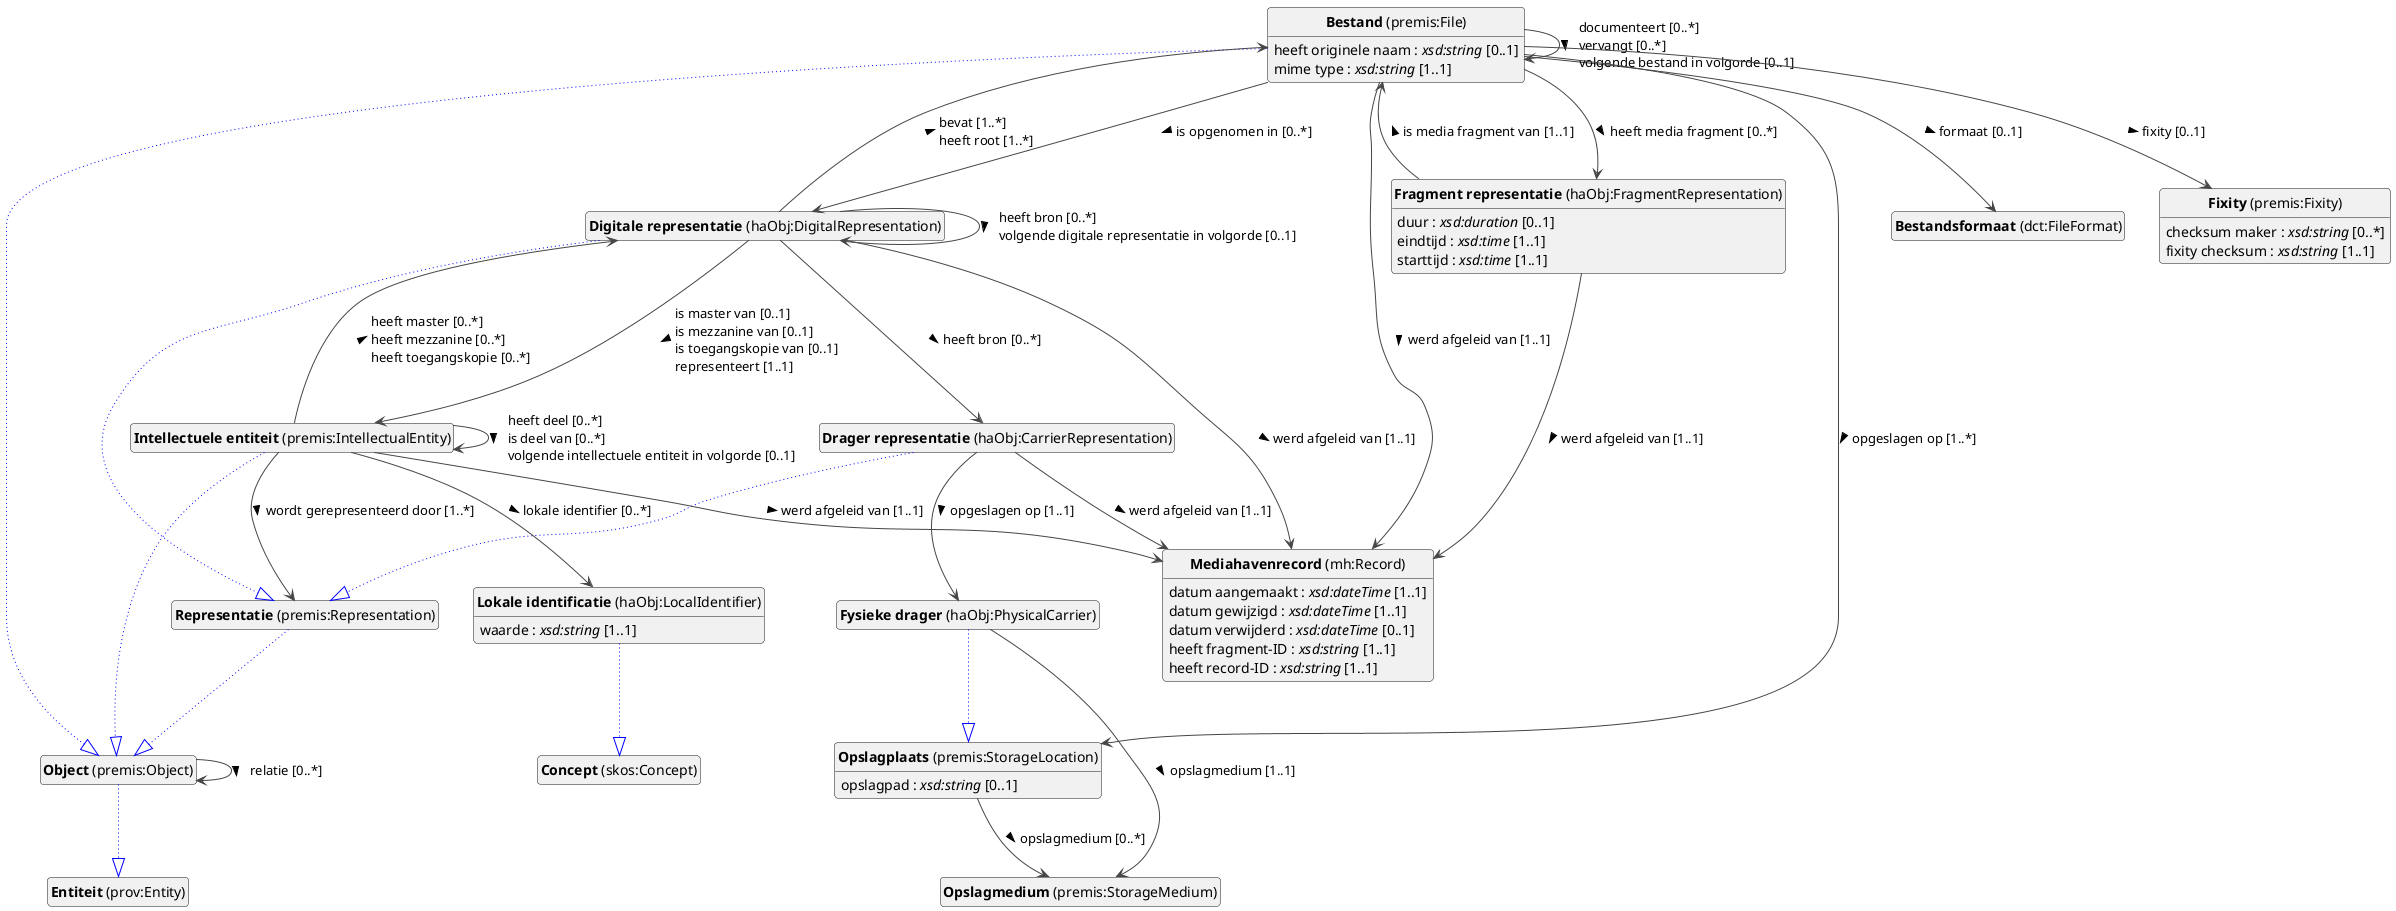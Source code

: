 @startuml
!theme vibrant
skinparam classFontSize 14
!define LIGHTORANGE
skinparam componentStyle uml2
skinparam wrapMessageWidth 1000
skinparam wrapWidth 1000
' skinparam ArrowColor #Maroon
' Remove shadows
skinparam shadowing false
'skinparam linetype polyline
skinparam ArrowMessageAlignment left
top to bottom direction


class "<b>Bestand</b> (premis:File)" as premis_File [[#premis%3AFile]]
class "<b>Object</b> (premis:Object)" as premis_Object [[#premis%3AObject]]
class "<b>Bestandsformaat</b> (dct:FileFormat)" as dct_FileFormat [[#dct%3AFileFormat]]
class "<b>Digitale representatie</b> (haObj:DigitalRepresentation)" as haObj_DigitalRepresentation [[#haObj%3ADigitalRepresentation]]
class "<b>Representatie</b> (premis:Representation)" as premis_Representation [[#premis%3ARepresentation]]
class "<b>Drager representatie</b> (haObj:CarrierRepresentation)" as haObj_CarrierRepresentation [[#haObj%3ACarrierRepresentation]]
class "<b>Representatie</b> (premis:Representation)" as premis_Representation [[#premis%3ARepresentation]]
class "<b>Fixity</b> (premis:Fixity)" as premis_Fixity [[#premis%3AFixity]]
class "<b>Fragment representatie</b> (haObj:FragmentRepresentation)" as haObj_FragmentRepresentation [[#haObj%3AFragmentRepresentation]]
class "<b>Fysieke drager</b> (haObj:PhysicalCarrier)" as haObj_PhysicalCarrier [[#haObj%3APhysicalCarrier]]
class "<b>Opslagplaats</b> (premis:StorageLocation)" as premis_StorageLocation [[#premis%3AStorageLocation]]
class "<b>Intellectuele entiteit</b> (premis:IntellectualEntity)" as premis_IntellectualEntity [[#premis%3AIntellectualEntity]]
class "<b>Object</b> (premis:Object)" as premis_Object [[#premis%3AObject]]
class "<b>Lokale identificatie</b> (haObj:LocalIdentifier)" as haObj_LocalIdentifier [[#haObj%3ALocalIdentifier]]
class "<b>Concept</b> (skos:Concept)" as skos_Concept [[#skos%3AConcept]]
class "<b>Mediahavenrecord</b> (mh:Record)" as mh_Record [[#mh%3ARecord]]
class "<b>Object</b> (premis:Object)" as premis_Object [[#premis%3AObject]]
class "<b>Entiteit</b> (prov:Entity)" as prov_Entity [[#prov%3AEntity]]
class "<b>Opslagmedium</b> (premis:StorageMedium)" as premis_StorageMedium [[#premis%3AStorageMedium]]
class "<b>Opslagplaats</b> (premis:StorageLocation)" as premis_StorageLocation [[#premis%3AStorageLocation]]
class "<b>Representatie</b> (premis:Representation)" as premis_Representation [[#premis%3ARepresentation]]
class "<b>Object</b> (premis:Object)" as premis_Object [[#premis%3AObject]]

premis_File --|> premis_Object #blue;line.dotted;text:blue

premis_File : heeft (bestands)grootte : <i>xsd:nonNegativeInteger</i> [1..1]
premis_File : heeft originele naam : <i>xsd:string</i> [0..1]
premis_File : mime type : <i>xsd:string</i> [1..1]
premis_File --> dct_FileFormat :formaat [0..1]  > 
premis_File --> haObj_DigitalRepresentation :is opgenomen in [0..*]  > 
premis_File --> haObj_FragmentRepresentation :heeft media fragment [0..*]  > 
premis_File --> mh_Record :werd afgeleid van [1..1]  > 
premis_File --> premis_File :documenteert [0..*]  \lvervangt [0..*]  \lvolgende bestand in volgorde [0..1]  > 
premis_File --> premis_Fixity :fixity [0..1]  > 
premis_File --> premis_StorageLocation :opgeslagen op [1..*]  > 





haObj_DigitalRepresentation --|> premis_Representation #blue;line.dotted;text:blue

haObj_DigitalRepresentation --> haObj_CarrierRepresentation :heeft bron [0..*]  > 
haObj_DigitalRepresentation --> haObj_DigitalRepresentation :heeft bron [0..*]  \lvolgende digitale representatie in volgorde [0..1]  > 
haObj_DigitalRepresentation --> mh_Record :werd afgeleid van [1..1]  > 
haObj_DigitalRepresentation --> premis_File :bevat [1..*]  \lheeft root [1..*]  > 
haObj_DigitalRepresentation --> premis_IntellectualEntity :is master van [0..1]  \lis mezzanine van [0..1]  \lis toegangskopie van [0..1]  \lrepresenteert [1..1]  > 

haObj_CarrierRepresentation --|> premis_Representation #blue;line.dotted;text:blue

haObj_CarrierRepresentation --> haObj_PhysicalCarrier :opgeslagen op [1..1]  > 
haObj_CarrierRepresentation --> mh_Record :werd afgeleid van [1..1]  > 


premis_Fixity : checksum maker : <i>xsd:string</i> [0..*]
premis_Fixity : fixity checksum : <i>xsd:string</i> [1..1]



haObj_FragmentRepresentation : duur : <i>xsd:duration</i> [0..1]
haObj_FragmentRepresentation : eindtijd : <i>xsd:time</i> [1..1]
haObj_FragmentRepresentation : starttijd : <i>xsd:time</i> [1..1]
haObj_FragmentRepresentation --> mh_Record :werd afgeleid van [1..1]  > 
haObj_FragmentRepresentation --> premis_File :is media fragment van [1..1]  > 



haObj_PhysicalCarrier --|> premis_StorageLocation #blue;line.dotted;text:blue

haObj_PhysicalCarrier --> premis_StorageMedium :opslagmedium [1..1]  > 

premis_IntellectualEntity --|> premis_Object #blue;line.dotted;text:blue

premis_IntellectualEntity --> haObj_DigitalRepresentation :heeft master [0..*]  \lheeft mezzanine [0..*]  \lheeft toegangskopie [0..*]  > 
premis_IntellectualEntity --> haObj_LocalIdentifier :lokale identifier [0..*]  > 
premis_IntellectualEntity --> mh_Record :werd afgeleid van [1..1]  > 
premis_IntellectualEntity --> premis_IntellectualEntity :heeft deel [0..*]  \lis deel van [0..*]  \lvolgende intellectuele entiteit in volgorde [0..1]  > 
premis_IntellectualEntity --> premis_Representation :wordt gerepresenteerd door [1..*]  > 

haObj_LocalIdentifier --|> skos_Concept #blue;line.dotted;text:blue

haObj_LocalIdentifier : waarde : <i>xsd:string</i> [1..1]



mh_Record : datum aangemaakt : <i>xsd:dateTime</i> [1..1]
mh_Record : datum gewijzigd : <i>xsd:dateTime</i> [1..1]
mh_Record : datum verwijderd : <i>xsd:dateTime</i> [0..1]
mh_Record : heeft fragment-ID : <i>xsd:string</i> [1..1]
mh_Record : heeft record-ID : <i>xsd:string</i> [1..1]



premis_Object --|> prov_Entity #blue;line.dotted;text:blue

premis_Object --> premis_Object :relatie [0..*]  > 




premis_StorageLocation : opslagpad : <i>xsd:string</i> [0..1]
premis_StorageLocation --> premis_StorageMedium :opslagmedium [0..*]  > 


premis_Representation --|> premis_Object #blue;line.dotted;text:blue



hide circle
hide methods
hide empty members
@enduml


